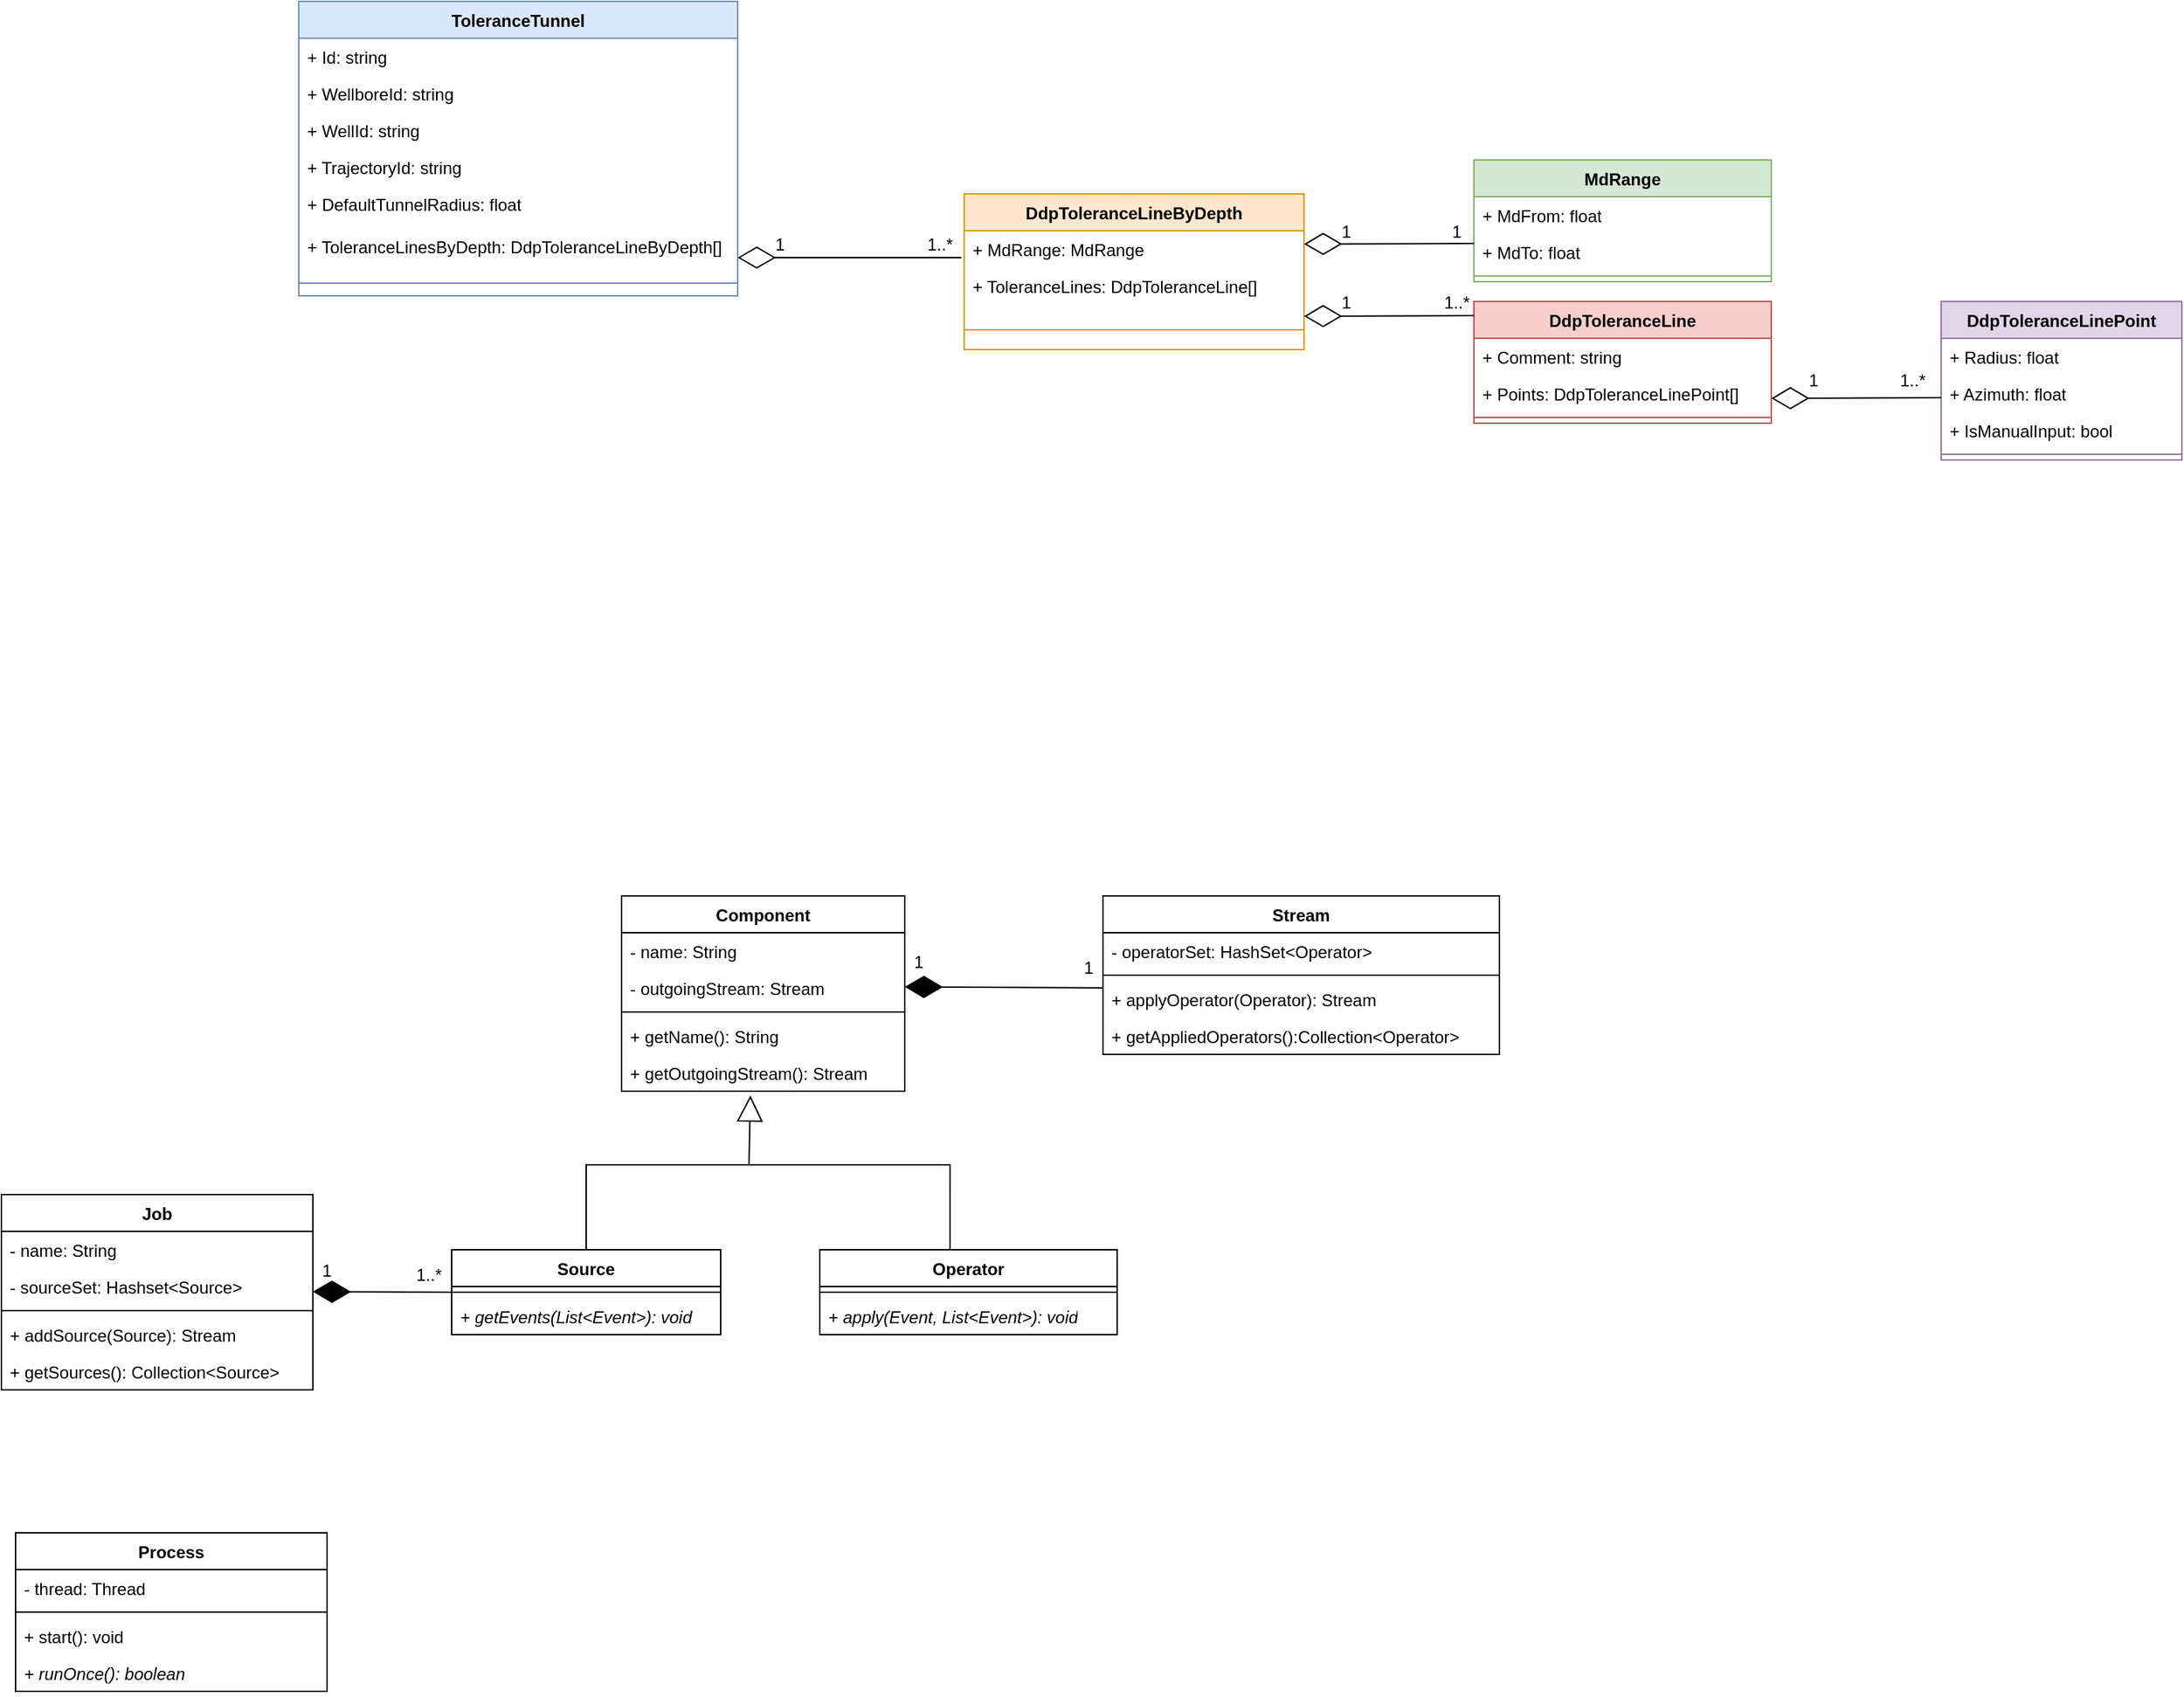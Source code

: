 <mxfile version="24.8.4">
  <diagram name="Page-1" id="TQH9wQtYQM811fhHDUME">
    <mxGraphModel dx="1877" dy="254" grid="1" gridSize="10" guides="1" tooltips="1" connect="1" arrows="1" fold="1" page="0" pageScale="1" pageWidth="850" pageHeight="1100" math="0" shadow="0">
      <root>
        <mxCell id="0" />
        <mxCell id="1" parent="0" />
        <mxCell id="qOWdi3NvwAaLhNpTAvil-1" value="ToleranceTunnel" style="swimlane;fontStyle=1;align=center;verticalAlign=top;childLayout=stackLayout;horizontal=1;startSize=26;horizontalStack=0;resizeParent=1;resizeParentMax=0;resizeLast=0;collapsible=1;marginBottom=0;whiteSpace=wrap;html=1;fillColor=#dae8fc;strokeColor=#6c8ebf;" parent="1" vertex="1">
          <mxGeometry x="10" y="658" width="310" height="208" as="geometry" />
        </mxCell>
        <mxCell id="qOWdi3NvwAaLhNpTAvil-2" value="+ Id: string" style="text;strokeColor=none;fillColor=none;align=left;verticalAlign=top;spacingLeft=4;spacingRight=4;overflow=hidden;rotatable=0;points=[[0,0.5],[1,0.5]];portConstraint=eastwest;whiteSpace=wrap;html=1;" parent="qOWdi3NvwAaLhNpTAvil-1" vertex="1">
          <mxGeometry y="26" width="310" height="26" as="geometry" />
        </mxCell>
        <mxCell id="qOWdi3NvwAaLhNpTAvil-3" value="+ WellboreId: string" style="text;strokeColor=none;fillColor=none;align=left;verticalAlign=top;spacingLeft=4;spacingRight=4;overflow=hidden;rotatable=0;points=[[0,0.5],[1,0.5]];portConstraint=eastwest;whiteSpace=wrap;html=1;" parent="qOWdi3NvwAaLhNpTAvil-1" vertex="1">
          <mxGeometry y="52" width="310" height="26" as="geometry" />
        </mxCell>
        <mxCell id="qOWdi3NvwAaLhNpTAvil-4" value="+ WellId: string" style="text;strokeColor=none;fillColor=none;align=left;verticalAlign=top;spacingLeft=4;spacingRight=4;overflow=hidden;rotatable=0;points=[[0,0.5],[1,0.5]];portConstraint=eastwest;whiteSpace=wrap;html=1;" parent="qOWdi3NvwAaLhNpTAvil-1" vertex="1">
          <mxGeometry y="78" width="310" height="26" as="geometry" />
        </mxCell>
        <mxCell id="qOWdi3NvwAaLhNpTAvil-5" value="+ TrajectoryId: string" style="text;strokeColor=none;fillColor=none;align=left;verticalAlign=top;spacingLeft=4;spacingRight=4;overflow=hidden;rotatable=0;points=[[0,0.5],[1,0.5]];portConstraint=eastwest;whiteSpace=wrap;html=1;" parent="qOWdi3NvwAaLhNpTAvil-1" vertex="1">
          <mxGeometry y="104" width="310" height="26" as="geometry" />
        </mxCell>
        <mxCell id="qOWdi3NvwAaLhNpTAvil-6" value="+ DefaultTunnelRadius: float" style="text;strokeColor=none;fillColor=none;align=left;verticalAlign=top;spacingLeft=4;spacingRight=4;overflow=hidden;rotatable=0;points=[[0,0.5],[1,0.5]];portConstraint=eastwest;whiteSpace=wrap;html=1;" parent="qOWdi3NvwAaLhNpTAvil-1" vertex="1">
          <mxGeometry y="130" width="310" height="30" as="geometry" />
        </mxCell>
        <mxCell id="qOWdi3NvwAaLhNpTAvil-7" value="+ ToleranceLinesByDepth: DdpToleranceLineByDepth[]" style="text;strokeColor=none;fillColor=none;align=left;verticalAlign=top;spacingLeft=4;spacingRight=4;overflow=hidden;rotatable=0;points=[[0,0.5],[1,0.5]];portConstraint=eastwest;whiteSpace=wrap;html=1;" parent="qOWdi3NvwAaLhNpTAvil-1" vertex="1">
          <mxGeometry y="160" width="310" height="30" as="geometry" />
        </mxCell>
        <mxCell id="qOWdi3NvwAaLhNpTAvil-8" value="&#xa;&#xa;" style="line;strokeWidth=1;fillColor=none;align=left;verticalAlign=middle;spacingTop=-1;spacingLeft=3;spacingRight=3;rotatable=0;labelPosition=right;points=[];portConstraint=eastwest;strokeColor=inherit;" parent="qOWdi3NvwAaLhNpTAvil-1" vertex="1">
          <mxGeometry y="190" width="310" height="18" as="geometry" />
        </mxCell>
        <mxCell id="qOWdi3NvwAaLhNpTAvil-9" value="&lt;span style=&quot;text-align: left;&quot;&gt;DdpToleranceLineByDepth&lt;/span&gt;" style="swimlane;fontStyle=1;align=center;verticalAlign=top;childLayout=stackLayout;horizontal=1;startSize=26;horizontalStack=0;resizeParent=1;resizeParentMax=0;resizeLast=0;collapsible=1;marginBottom=0;whiteSpace=wrap;html=1;fillColor=#ffe6cc;strokeColor=#d79b00;" parent="1" vertex="1">
          <mxGeometry x="480" y="794" width="240" height="110" as="geometry" />
        </mxCell>
        <mxCell id="qOWdi3NvwAaLhNpTAvil-10" value="+ MdRange: MdRange" style="text;strokeColor=none;fillColor=none;align=left;verticalAlign=top;spacingLeft=4;spacingRight=4;overflow=hidden;rotatable=0;points=[[0,0.5],[1,0.5]];portConstraint=eastwest;whiteSpace=wrap;html=1;" parent="qOWdi3NvwAaLhNpTAvil-9" vertex="1">
          <mxGeometry y="26" width="240" height="26" as="geometry" />
        </mxCell>
        <mxCell id="qOWdi3NvwAaLhNpTAvil-11" value="+ ToleranceLines: DdpToleranceLine[]" style="text;strokeColor=none;fillColor=none;align=left;verticalAlign=top;spacingLeft=4;spacingRight=4;overflow=hidden;rotatable=0;points=[[0,0.5],[1,0.5]];portConstraint=eastwest;whiteSpace=wrap;html=1;" parent="qOWdi3NvwAaLhNpTAvil-9" vertex="1">
          <mxGeometry y="52" width="240" height="30" as="geometry" />
        </mxCell>
        <mxCell id="qOWdi3NvwAaLhNpTAvil-12" value="" style="line;strokeWidth=1;fillColor=none;align=left;verticalAlign=middle;spacingTop=-1;spacingLeft=3;spacingRight=3;rotatable=0;labelPosition=right;points=[];portConstraint=eastwest;strokeColor=inherit;" parent="qOWdi3NvwAaLhNpTAvil-9" vertex="1">
          <mxGeometry y="82" width="240" height="28" as="geometry" />
        </mxCell>
        <mxCell id="qOWdi3NvwAaLhNpTAvil-13" value="&lt;span style=&quot;text-align: left;&quot;&gt;MdRange&lt;/span&gt;" style="swimlane;fontStyle=1;align=center;verticalAlign=top;childLayout=stackLayout;horizontal=1;startSize=26;horizontalStack=0;resizeParent=1;resizeParentMax=0;resizeLast=0;collapsible=1;marginBottom=0;whiteSpace=wrap;html=1;fillColor=#d5e8d4;strokeColor=#82b366;" parent="1" vertex="1">
          <mxGeometry x="840" y="770" width="210" height="86" as="geometry" />
        </mxCell>
        <mxCell id="qOWdi3NvwAaLhNpTAvil-14" value="+ MdFrom: float" style="text;strokeColor=none;fillColor=none;align=left;verticalAlign=top;spacingLeft=4;spacingRight=4;overflow=hidden;rotatable=0;points=[[0,0.5],[1,0.5]];portConstraint=eastwest;whiteSpace=wrap;html=1;" parent="qOWdi3NvwAaLhNpTAvil-13" vertex="1">
          <mxGeometry y="26" width="210" height="26" as="geometry" />
        </mxCell>
        <mxCell id="qOWdi3NvwAaLhNpTAvil-15" value="+ MdTo: float" style="text;strokeColor=none;fillColor=none;align=left;verticalAlign=top;spacingLeft=4;spacingRight=4;overflow=hidden;rotatable=0;points=[[0,0.5],[1,0.5]];portConstraint=eastwest;whiteSpace=wrap;html=1;" parent="qOWdi3NvwAaLhNpTAvil-13" vertex="1">
          <mxGeometry y="52" width="210" height="26" as="geometry" />
        </mxCell>
        <mxCell id="qOWdi3NvwAaLhNpTAvil-16" value="" style="line;strokeWidth=1;fillColor=none;align=left;verticalAlign=middle;spacingTop=-1;spacingLeft=3;spacingRight=3;rotatable=0;labelPosition=right;points=[];portConstraint=eastwest;strokeColor=inherit;" parent="qOWdi3NvwAaLhNpTAvil-13" vertex="1">
          <mxGeometry y="78" width="210" height="8" as="geometry" />
        </mxCell>
        <mxCell id="qOWdi3NvwAaLhNpTAvil-17" value="&lt;span style=&quot;text-align: left;&quot;&gt;DdpToleranceLine&lt;/span&gt;" style="swimlane;fontStyle=1;align=center;verticalAlign=top;childLayout=stackLayout;horizontal=1;startSize=26;horizontalStack=0;resizeParent=1;resizeParentMax=0;resizeLast=0;collapsible=1;marginBottom=0;whiteSpace=wrap;html=1;fillColor=#f8cecc;strokeColor=#b85450;" parent="1" vertex="1">
          <mxGeometry x="840" y="870" width="210" height="86" as="geometry" />
        </mxCell>
        <mxCell id="qOWdi3NvwAaLhNpTAvil-18" value="+ Comment: string" style="text;strokeColor=none;fillColor=none;align=left;verticalAlign=top;spacingLeft=4;spacingRight=4;overflow=hidden;rotatable=0;points=[[0,0.5],[1,0.5]];portConstraint=eastwest;whiteSpace=wrap;html=1;" parent="qOWdi3NvwAaLhNpTAvil-17" vertex="1">
          <mxGeometry y="26" width="210" height="26" as="geometry" />
        </mxCell>
        <mxCell id="qOWdi3NvwAaLhNpTAvil-19" value="+ Points: DdpToleranceLinePoint[]" style="text;strokeColor=none;fillColor=none;align=left;verticalAlign=top;spacingLeft=4;spacingRight=4;overflow=hidden;rotatable=0;points=[[0,0.5],[1,0.5]];portConstraint=eastwest;whiteSpace=wrap;html=1;" parent="qOWdi3NvwAaLhNpTAvil-17" vertex="1">
          <mxGeometry y="52" width="210" height="26" as="geometry" />
        </mxCell>
        <mxCell id="qOWdi3NvwAaLhNpTAvil-20" value="" style="line;strokeWidth=1;fillColor=none;align=left;verticalAlign=middle;spacingTop=-1;spacingLeft=3;spacingRight=3;rotatable=0;labelPosition=right;points=[];portConstraint=eastwest;strokeColor=inherit;" parent="qOWdi3NvwAaLhNpTAvil-17" vertex="1">
          <mxGeometry y="78" width="210" height="8" as="geometry" />
        </mxCell>
        <mxCell id="qOWdi3NvwAaLhNpTAvil-21" value="" style="group" parent="1" vertex="1" connectable="0">
          <mxGeometry x="433" y="815" width="60" height="30" as="geometry" />
        </mxCell>
        <mxCell id="qOWdi3NvwAaLhNpTAvil-22" value="" style="endArrow=diamondThin;endFill=0;endSize=24;html=1;rounded=0;" parent="qOWdi3NvwAaLhNpTAvil-21" edge="1">
          <mxGeometry width="160" relative="1" as="geometry">
            <mxPoint x="45" y="24" as="sourcePoint" />
            <mxPoint x="-113" y="24" as="targetPoint" />
          </mxGeometry>
        </mxCell>
        <mxCell id="qOWdi3NvwAaLhNpTAvil-23" value="1..*" style="text;html=1;align=center;verticalAlign=middle;whiteSpace=wrap;rounded=0;" parent="qOWdi3NvwAaLhNpTAvil-21" vertex="1">
          <mxGeometry width="60" height="30" as="geometry" />
        </mxCell>
        <mxCell id="qOWdi3NvwAaLhNpTAvil-24" value="&lt;span style=&quot;text-align: left;&quot;&gt;DdpToleranceLinePoint&lt;/span&gt;" style="swimlane;fontStyle=1;align=center;verticalAlign=top;childLayout=stackLayout;horizontal=1;startSize=26;horizontalStack=0;resizeParent=1;resizeParentMax=0;resizeLast=0;collapsible=1;marginBottom=0;whiteSpace=wrap;html=1;fillColor=#e1d5e7;strokeColor=#9673a6;" parent="1" vertex="1">
          <mxGeometry x="1170" y="870" width="170" height="112" as="geometry" />
        </mxCell>
        <mxCell id="qOWdi3NvwAaLhNpTAvil-25" value="+ Radius: float" style="text;strokeColor=none;fillColor=none;align=left;verticalAlign=top;spacingLeft=4;spacingRight=4;overflow=hidden;rotatable=0;points=[[0,0.5],[1,0.5]];portConstraint=eastwest;whiteSpace=wrap;html=1;" parent="qOWdi3NvwAaLhNpTAvil-24" vertex="1">
          <mxGeometry y="26" width="170" height="26" as="geometry" />
        </mxCell>
        <mxCell id="qOWdi3NvwAaLhNpTAvil-26" value="+ Azimuth: float" style="text;strokeColor=none;fillColor=none;align=left;verticalAlign=top;spacingLeft=4;spacingRight=4;overflow=hidden;rotatable=0;points=[[0,0.5],[1,0.5]];portConstraint=eastwest;whiteSpace=wrap;html=1;" parent="qOWdi3NvwAaLhNpTAvil-24" vertex="1">
          <mxGeometry y="52" width="170" height="26" as="geometry" />
        </mxCell>
        <mxCell id="qOWdi3NvwAaLhNpTAvil-27" value="+ IsManualInput: bool" style="text;strokeColor=none;fillColor=none;align=left;verticalAlign=top;spacingLeft=4;spacingRight=4;overflow=hidden;rotatable=0;points=[[0,0.5],[1,0.5]];portConstraint=eastwest;whiteSpace=wrap;html=1;" parent="qOWdi3NvwAaLhNpTAvil-24" vertex="1">
          <mxGeometry y="78" width="170" height="26" as="geometry" />
        </mxCell>
        <mxCell id="qOWdi3NvwAaLhNpTAvil-28" value="" style="line;strokeWidth=1;fillColor=none;align=left;verticalAlign=middle;spacingTop=-1;spacingLeft=3;spacingRight=3;rotatable=0;labelPosition=right;points=[];portConstraint=eastwest;strokeColor=inherit;" parent="qOWdi3NvwAaLhNpTAvil-24" vertex="1">
          <mxGeometry y="104" width="170" height="8" as="geometry" />
        </mxCell>
        <mxCell id="qOWdi3NvwAaLhNpTAvil-29" value="" style="endArrow=diamondThin;endFill=0;endSize=24;html=1;rounded=0;" parent="1" edge="1">
          <mxGeometry width="160" relative="1" as="geometry">
            <mxPoint x="840" y="829" as="sourcePoint" />
            <mxPoint x="720" y="829.41" as="targetPoint" />
          </mxGeometry>
        </mxCell>
        <mxCell id="qOWdi3NvwAaLhNpTAvil-30" value="" style="endArrow=diamondThin;endFill=0;endSize=24;html=1;rounded=0;" parent="1" edge="1">
          <mxGeometry width="160" relative="1" as="geometry">
            <mxPoint x="840" y="880" as="sourcePoint" />
            <mxPoint x="720" y="880.41" as="targetPoint" />
          </mxGeometry>
        </mxCell>
        <mxCell id="qOWdi3NvwAaLhNpTAvil-31" value="1" style="text;html=1;align=center;verticalAlign=middle;whiteSpace=wrap;rounded=0;" parent="1" vertex="1">
          <mxGeometry x="798" y="806" width="60" height="30" as="geometry" />
        </mxCell>
        <mxCell id="qOWdi3NvwAaLhNpTAvil-32" value="1..*" style="text;html=1;align=center;verticalAlign=middle;whiteSpace=wrap;rounded=0;" parent="1" vertex="1">
          <mxGeometry x="798" y="856" width="60" height="30" as="geometry" />
        </mxCell>
        <mxCell id="qOWdi3NvwAaLhNpTAvil-33" value="" style="endArrow=diamondThin;endFill=0;endSize=24;html=1;rounded=0;" parent="1" edge="1">
          <mxGeometry width="160" relative="1" as="geometry">
            <mxPoint x="1170" y="938" as="sourcePoint" />
            <mxPoint x="1050" y="938.41" as="targetPoint" />
          </mxGeometry>
        </mxCell>
        <mxCell id="qOWdi3NvwAaLhNpTAvil-34" value="1..*" style="text;html=1;align=center;verticalAlign=middle;whiteSpace=wrap;rounded=0;" parent="1" vertex="1">
          <mxGeometry x="1120" y="911" width="60" height="30" as="geometry" />
        </mxCell>
        <mxCell id="qOWdi3NvwAaLhNpTAvil-38" value="1" style="text;html=1;align=center;verticalAlign=middle;whiteSpace=wrap;rounded=0;" parent="1" vertex="1">
          <mxGeometry x="320" y="815" width="60" height="30" as="geometry" />
        </mxCell>
        <mxCell id="qOWdi3NvwAaLhNpTAvil-42" value="1" style="text;html=1;align=center;verticalAlign=middle;whiteSpace=wrap;rounded=0;" parent="1" vertex="1">
          <mxGeometry x="720" y="806" width="60" height="30" as="geometry" />
        </mxCell>
        <mxCell id="qOWdi3NvwAaLhNpTAvil-43" value="1" style="text;html=1;align=center;verticalAlign=middle;whiteSpace=wrap;rounded=0;" parent="1" vertex="1">
          <mxGeometry x="720" y="856" width="60" height="30" as="geometry" />
        </mxCell>
        <mxCell id="qOWdi3NvwAaLhNpTAvil-44" value="1" style="text;html=1;align=center;verticalAlign=middle;whiteSpace=wrap;rounded=0;" parent="1" vertex="1">
          <mxGeometry x="1050" y="911" width="60" height="30" as="geometry" />
        </mxCell>
        <mxCell id="O60IhAS-51ve3mMH8GBg-1" value="Component" style="swimlane;fontStyle=1;align=center;verticalAlign=top;childLayout=stackLayout;horizontal=1;startSize=26;horizontalStack=0;resizeParent=1;resizeParentMax=0;resizeLast=0;collapsible=1;marginBottom=0;whiteSpace=wrap;html=1;" vertex="1" parent="1">
          <mxGeometry x="238" y="1290" width="200" height="138" as="geometry" />
        </mxCell>
        <mxCell id="O60IhAS-51ve3mMH8GBg-2" value="- name: String" style="text;strokeColor=none;fillColor=none;align=left;verticalAlign=top;spacingLeft=4;spacingRight=4;overflow=hidden;rotatable=0;points=[[0,0.5],[1,0.5]];portConstraint=eastwest;whiteSpace=wrap;html=1;" vertex="1" parent="O60IhAS-51ve3mMH8GBg-1">
          <mxGeometry y="26" width="200" height="26" as="geometry" />
        </mxCell>
        <mxCell id="O60IhAS-51ve3mMH8GBg-16" value="- outgoingStream: Stream" style="text;strokeColor=none;fillColor=none;align=left;verticalAlign=top;spacingLeft=4;spacingRight=4;overflow=hidden;rotatable=0;points=[[0,0.5],[1,0.5]];portConstraint=eastwest;whiteSpace=wrap;html=1;" vertex="1" parent="O60IhAS-51ve3mMH8GBg-1">
          <mxGeometry y="52" width="200" height="26" as="geometry" />
        </mxCell>
        <mxCell id="O60IhAS-51ve3mMH8GBg-3" value="" style="line;strokeWidth=1;fillColor=none;align=left;verticalAlign=middle;spacingTop=-1;spacingLeft=3;spacingRight=3;rotatable=0;labelPosition=right;points=[];portConstraint=eastwest;strokeColor=inherit;" vertex="1" parent="O60IhAS-51ve3mMH8GBg-1">
          <mxGeometry y="78" width="200" height="8" as="geometry" />
        </mxCell>
        <mxCell id="O60IhAS-51ve3mMH8GBg-4" value="+ getName(): String&lt;div&gt;&lt;br&gt;&lt;/div&gt;" style="text;strokeColor=none;fillColor=none;align=left;verticalAlign=top;spacingLeft=4;spacingRight=4;overflow=hidden;rotatable=0;points=[[0,0.5],[1,0.5]];portConstraint=eastwest;whiteSpace=wrap;html=1;" vertex="1" parent="O60IhAS-51ve3mMH8GBg-1">
          <mxGeometry y="86" width="200" height="26" as="geometry" />
        </mxCell>
        <mxCell id="O60IhAS-51ve3mMH8GBg-17" value="+ getOutgoingStream(): Stream&lt;div&gt;&lt;br&gt;&lt;/div&gt;" style="text;strokeColor=none;fillColor=none;align=left;verticalAlign=top;spacingLeft=4;spacingRight=4;overflow=hidden;rotatable=0;points=[[0,0.5],[1,0.5]];portConstraint=eastwest;whiteSpace=wrap;html=1;" vertex="1" parent="O60IhAS-51ve3mMH8GBg-1">
          <mxGeometry y="112" width="200" height="26" as="geometry" />
        </mxCell>
        <mxCell id="O60IhAS-51ve3mMH8GBg-5" value="Source" style="swimlane;fontStyle=1;align=center;verticalAlign=top;childLayout=stackLayout;horizontal=1;startSize=26;horizontalStack=0;resizeParent=1;resizeParentMax=0;resizeLast=0;collapsible=1;marginBottom=0;whiteSpace=wrap;html=1;" vertex="1" parent="1">
          <mxGeometry x="118" y="1540" width="190" height="60" as="geometry" />
        </mxCell>
        <mxCell id="O60IhAS-51ve3mMH8GBg-7" value="" style="line;strokeWidth=1;fillColor=none;align=left;verticalAlign=middle;spacingTop=-1;spacingLeft=3;spacingRight=3;rotatable=0;labelPosition=right;points=[];portConstraint=eastwest;strokeColor=inherit;" vertex="1" parent="O60IhAS-51ve3mMH8GBg-5">
          <mxGeometry y="26" width="190" height="8" as="geometry" />
        </mxCell>
        <mxCell id="O60IhAS-51ve3mMH8GBg-8" value="&lt;i&gt;+ getEvents(List&amp;lt;Event&amp;gt;): void&lt;/i&gt;" style="text;strokeColor=none;fillColor=none;align=left;verticalAlign=top;spacingLeft=4;spacingRight=4;overflow=hidden;rotatable=0;points=[[0,0.5],[1,0.5]];portConstraint=eastwest;whiteSpace=wrap;html=1;" vertex="1" parent="O60IhAS-51ve3mMH8GBg-5">
          <mxGeometry y="34" width="190" height="26" as="geometry" />
        </mxCell>
        <mxCell id="O60IhAS-51ve3mMH8GBg-9" value="Operator" style="swimlane;fontStyle=1;align=center;verticalAlign=top;childLayout=stackLayout;horizontal=1;startSize=26;horizontalStack=0;resizeParent=1;resizeParentMax=0;resizeLast=0;collapsible=1;marginBottom=0;whiteSpace=wrap;html=1;" vertex="1" parent="1">
          <mxGeometry x="378" y="1540" width="210" height="60" as="geometry" />
        </mxCell>
        <mxCell id="O60IhAS-51ve3mMH8GBg-11" value="" style="line;strokeWidth=1;fillColor=none;align=left;verticalAlign=middle;spacingTop=-1;spacingLeft=3;spacingRight=3;rotatable=0;labelPosition=right;points=[];portConstraint=eastwest;strokeColor=inherit;" vertex="1" parent="O60IhAS-51ve3mMH8GBg-9">
          <mxGeometry y="26" width="210" height="8" as="geometry" />
        </mxCell>
        <mxCell id="O60IhAS-51ve3mMH8GBg-12" value="&lt;i&gt;+ apply(Event, List&amp;lt;Event&amp;gt;): void&lt;/i&gt;" style="text;strokeColor=none;fillColor=none;align=left;verticalAlign=top;spacingLeft=4;spacingRight=4;overflow=hidden;rotatable=0;points=[[0,0.5],[1,0.5]];portConstraint=eastwest;whiteSpace=wrap;html=1;" vertex="1" parent="O60IhAS-51ve3mMH8GBg-9">
          <mxGeometry y="34" width="210" height="26" as="geometry" />
        </mxCell>
        <mxCell id="O60IhAS-51ve3mMH8GBg-15" value="" style="endArrow=block;endSize=16;endFill=0;html=1;rounded=0;exitX=0.438;exitY=0;exitDx=0;exitDy=0;exitPerimeter=0;" edge="1" parent="1" source="O60IhAS-51ve3mMH8GBg-9">
          <mxGeometry width="160" relative="1" as="geometry">
            <mxPoint x="528" y="1470" as="sourcePoint" />
            <mxPoint x="329" y="1431" as="targetPoint" />
            <Array as="points">
              <mxPoint x="470" y="1480" />
              <mxPoint x="328" y="1480" />
            </Array>
          </mxGeometry>
        </mxCell>
        <mxCell id="O60IhAS-51ve3mMH8GBg-18" value="Stream" style="swimlane;fontStyle=1;align=center;verticalAlign=top;childLayout=stackLayout;horizontal=1;startSize=26;horizontalStack=0;resizeParent=1;resizeParentMax=0;resizeLast=0;collapsible=1;marginBottom=0;whiteSpace=wrap;html=1;" vertex="1" parent="1">
          <mxGeometry x="578" y="1290" width="280" height="112" as="geometry" />
        </mxCell>
        <mxCell id="O60IhAS-51ve3mMH8GBg-19" value="- operatorSet: HashSet&amp;lt;Operator&amp;gt;&amp;nbsp;&amp;nbsp;" style="text;strokeColor=none;fillColor=none;align=left;verticalAlign=top;spacingLeft=4;spacingRight=4;overflow=hidden;rotatable=0;points=[[0,0.5],[1,0.5]];portConstraint=eastwest;whiteSpace=wrap;html=1;" vertex="1" parent="O60IhAS-51ve3mMH8GBg-18">
          <mxGeometry y="26" width="280" height="26" as="geometry" />
        </mxCell>
        <mxCell id="O60IhAS-51ve3mMH8GBg-34" value="" style="endArrow=diamondThin;endFill=1;endSize=24;html=1;rounded=0;exitX=0;exitY=0.5;exitDx=0;exitDy=0;" edge="1" parent="O60IhAS-51ve3mMH8GBg-18">
          <mxGeometry width="160" relative="1" as="geometry">
            <mxPoint y="65" as="sourcePoint" />
            <mxPoint x="-140" y="64.29" as="targetPoint" />
          </mxGeometry>
        </mxCell>
        <mxCell id="O60IhAS-51ve3mMH8GBg-21" value="" style="line;strokeWidth=1;fillColor=none;align=left;verticalAlign=middle;spacingTop=-1;spacingLeft=3;spacingRight=3;rotatable=0;labelPosition=right;points=[];portConstraint=eastwest;strokeColor=inherit;" vertex="1" parent="O60IhAS-51ve3mMH8GBg-18">
          <mxGeometry y="52" width="280" height="8" as="geometry" />
        </mxCell>
        <mxCell id="O60IhAS-51ve3mMH8GBg-22" value="+ applyOperator(Operator): Stream&lt;div&gt;&lt;br&gt;&lt;/div&gt;" style="text;strokeColor=none;fillColor=none;align=left;verticalAlign=top;spacingLeft=4;spacingRight=4;overflow=hidden;rotatable=0;points=[[0,0.5],[1,0.5]];portConstraint=eastwest;whiteSpace=wrap;html=1;" vertex="1" parent="O60IhAS-51ve3mMH8GBg-18">
          <mxGeometry y="60" width="280" height="26" as="geometry" />
        </mxCell>
        <mxCell id="O60IhAS-51ve3mMH8GBg-23" value="+ getAppliedOperators():Collection&amp;lt;Operator&amp;gt;&amp;nbsp;&lt;div&gt;&lt;br&gt;&lt;/div&gt;" style="text;strokeColor=none;fillColor=none;align=left;verticalAlign=top;spacingLeft=4;spacingRight=4;overflow=hidden;rotatable=0;points=[[0,0.5],[1,0.5]];portConstraint=eastwest;whiteSpace=wrap;html=1;" vertex="1" parent="O60IhAS-51ve3mMH8GBg-18">
          <mxGeometry y="86" width="280" height="26" as="geometry" />
        </mxCell>
        <mxCell id="O60IhAS-51ve3mMH8GBg-31" value="1" style="text;html=1;align=center;verticalAlign=middle;whiteSpace=wrap;rounded=0;" vertex="1" parent="1">
          <mxGeometry x="418" y="1322" width="60" height="30" as="geometry" />
        </mxCell>
        <mxCell id="O60IhAS-51ve3mMH8GBg-32" value="1" style="text;html=1;align=center;verticalAlign=middle;whiteSpace=wrap;rounded=0;" vertex="1" parent="1">
          <mxGeometry x="538" y="1326" width="60" height="30" as="geometry" />
        </mxCell>
        <mxCell id="O60IhAS-51ve3mMH8GBg-35" value="" style="endArrow=none;html=1;rounded=0;exitX=0.5;exitY=0;exitDx=0;exitDy=0;" edge="1" parent="1" source="O60IhAS-51ve3mMH8GBg-5">
          <mxGeometry width="50" height="50" relative="1" as="geometry">
            <mxPoint x="538" y="1510" as="sourcePoint" />
            <mxPoint x="328" y="1480" as="targetPoint" />
            <Array as="points">
              <mxPoint x="213" y="1480" />
            </Array>
          </mxGeometry>
        </mxCell>
        <mxCell id="O60IhAS-51ve3mMH8GBg-36" value="Job" style="swimlane;fontStyle=1;align=center;verticalAlign=top;childLayout=stackLayout;horizontal=1;startSize=26;horizontalStack=0;resizeParent=1;resizeParentMax=0;resizeLast=0;collapsible=1;marginBottom=0;whiteSpace=wrap;html=1;" vertex="1" parent="1">
          <mxGeometry x="-200" y="1501" width="220" height="138" as="geometry" />
        </mxCell>
        <mxCell id="O60IhAS-51ve3mMH8GBg-37" value="- name: String" style="text;strokeColor=none;fillColor=none;align=left;verticalAlign=top;spacingLeft=4;spacingRight=4;overflow=hidden;rotatable=0;points=[[0,0.5],[1,0.5]];portConstraint=eastwest;whiteSpace=wrap;html=1;" vertex="1" parent="O60IhAS-51ve3mMH8GBg-36">
          <mxGeometry y="26" width="220" height="26" as="geometry" />
        </mxCell>
        <mxCell id="O60IhAS-51ve3mMH8GBg-38" value="- sourceSet: Hashset&amp;lt;Source&amp;gt;" style="text;strokeColor=none;fillColor=none;align=left;verticalAlign=top;spacingLeft=4;spacingRight=4;overflow=hidden;rotatable=0;points=[[0,0.5],[1,0.5]];portConstraint=eastwest;whiteSpace=wrap;html=1;" vertex="1" parent="O60IhAS-51ve3mMH8GBg-36">
          <mxGeometry y="52" width="220" height="26" as="geometry" />
        </mxCell>
        <mxCell id="O60IhAS-51ve3mMH8GBg-39" value="" style="line;strokeWidth=1;fillColor=none;align=left;verticalAlign=middle;spacingTop=-1;spacingLeft=3;spacingRight=3;rotatable=0;labelPosition=right;points=[];portConstraint=eastwest;strokeColor=inherit;" vertex="1" parent="O60IhAS-51ve3mMH8GBg-36">
          <mxGeometry y="78" width="220" height="8" as="geometry" />
        </mxCell>
        <mxCell id="O60IhAS-51ve3mMH8GBg-40" value="+ addSource(Source): Stream&lt;div&gt;&lt;br&gt;&lt;/div&gt;" style="text;strokeColor=none;fillColor=none;align=left;verticalAlign=top;spacingLeft=4;spacingRight=4;overflow=hidden;rotatable=0;points=[[0,0.5],[1,0.5]];portConstraint=eastwest;whiteSpace=wrap;html=1;" vertex="1" parent="O60IhAS-51ve3mMH8GBg-36">
          <mxGeometry y="86" width="220" height="26" as="geometry" />
        </mxCell>
        <mxCell id="O60IhAS-51ve3mMH8GBg-41" value="+ getSources(): Collection&amp;lt;Source&amp;gt;&lt;div&gt;&lt;br&gt;&lt;/div&gt;" style="text;strokeColor=none;fillColor=none;align=left;verticalAlign=top;spacingLeft=4;spacingRight=4;overflow=hidden;rotatable=0;points=[[0,0.5],[1,0.5]];portConstraint=eastwest;whiteSpace=wrap;html=1;" vertex="1" parent="O60IhAS-51ve3mMH8GBg-36">
          <mxGeometry y="112" width="220" height="26" as="geometry" />
        </mxCell>
        <mxCell id="O60IhAS-51ve3mMH8GBg-42" value="" style="endArrow=diamondThin;endFill=1;endSize=24;html=1;rounded=0;" edge="1" parent="1">
          <mxGeometry width="160" relative="1" as="geometry">
            <mxPoint x="120" y="1570" as="sourcePoint" />
            <mxPoint x="20" y="1569.58" as="targetPoint" />
          </mxGeometry>
        </mxCell>
        <mxCell id="O60IhAS-51ve3mMH8GBg-43" value="1" style="text;html=1;align=center;verticalAlign=middle;whiteSpace=wrap;rounded=0;" vertex="1" parent="1">
          <mxGeometry y="1540" width="60" height="30" as="geometry" />
        </mxCell>
        <mxCell id="O60IhAS-51ve3mMH8GBg-44" value="1..*" style="text;html=1;align=center;verticalAlign=middle;whiteSpace=wrap;rounded=0;" vertex="1" parent="1">
          <mxGeometry x="72" y="1543" width="60" height="30" as="geometry" />
        </mxCell>
        <mxCell id="O60IhAS-51ve3mMH8GBg-45" value="Process" style="swimlane;fontStyle=1;align=center;verticalAlign=top;childLayout=stackLayout;horizontal=1;startSize=26;horizontalStack=0;resizeParent=1;resizeParentMax=0;resizeLast=0;collapsible=1;marginBottom=0;whiteSpace=wrap;html=1;" vertex="1" parent="1">
          <mxGeometry x="-190" y="1740" width="220" height="112" as="geometry" />
        </mxCell>
        <mxCell id="O60IhAS-51ve3mMH8GBg-46" value="- thread: Thread" style="text;strokeColor=none;fillColor=none;align=left;verticalAlign=top;spacingLeft=4;spacingRight=4;overflow=hidden;rotatable=0;points=[[0,0.5],[1,0.5]];portConstraint=eastwest;whiteSpace=wrap;html=1;" vertex="1" parent="O60IhAS-51ve3mMH8GBg-45">
          <mxGeometry y="26" width="220" height="26" as="geometry" />
        </mxCell>
        <mxCell id="O60IhAS-51ve3mMH8GBg-48" value="" style="line;strokeWidth=1;fillColor=none;align=left;verticalAlign=middle;spacingTop=-1;spacingLeft=3;spacingRight=3;rotatable=0;labelPosition=right;points=[];portConstraint=eastwest;strokeColor=inherit;" vertex="1" parent="O60IhAS-51ve3mMH8GBg-45">
          <mxGeometry y="52" width="220" height="8" as="geometry" />
        </mxCell>
        <mxCell id="O60IhAS-51ve3mMH8GBg-49" value="+ start(): void&lt;div&gt;&lt;br&gt;&lt;/div&gt;" style="text;strokeColor=none;fillColor=none;align=left;verticalAlign=top;spacingLeft=4;spacingRight=4;overflow=hidden;rotatable=0;points=[[0,0.5],[1,0.5]];portConstraint=eastwest;whiteSpace=wrap;html=1;" vertex="1" parent="O60IhAS-51ve3mMH8GBg-45">
          <mxGeometry y="60" width="220" height="26" as="geometry" />
        </mxCell>
        <mxCell id="O60IhAS-51ve3mMH8GBg-50" value="&lt;i&gt;+ runOnce(): boolean&lt;/i&gt;&lt;div&gt;&lt;br&gt;&lt;/div&gt;" style="text;strokeColor=none;fillColor=none;align=left;verticalAlign=top;spacingLeft=4;spacingRight=4;overflow=hidden;rotatable=0;points=[[0,0.5],[1,0.5]];portConstraint=eastwest;whiteSpace=wrap;html=1;" vertex="1" parent="O60IhAS-51ve3mMH8GBg-45">
          <mxGeometry y="86" width="220" height="26" as="geometry" />
        </mxCell>
      </root>
    </mxGraphModel>
  </diagram>
</mxfile>
